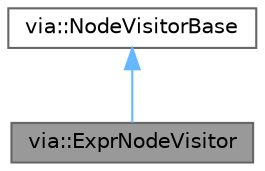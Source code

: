 digraph "via::ExprNodeVisitor"
{
 // LATEX_PDF_SIZE
  bgcolor="transparent";
  edge [fontname=Helvetica,fontsize=10,labelfontname=Helvetica,labelfontsize=10];
  node [fontname=Helvetica,fontsize=10,shape=box,height=0.2,width=0.4];
  Node1 [id="Node000001",label="via::ExprNodeVisitor",height=0.2,width=0.4,color="gray40", fillcolor="grey60", style="filled", fontcolor="black",tooltip="AST visitor for expression nodes only."];
  Node2 -> Node1 [id="edge2_Node000001_Node000002",dir="back",color="steelblue1",style="solid",tooltip=" "];
  Node2 [id="Node000002",label="via::NodeVisitorBase",height=0.2,width=0.4,color="gray40", fillcolor="white", style="filled",URL="$classvia_1_1NodeVisitorBase.html",tooltip="Abstract base class for all AST visitors. Provides virtual visit methods for every AST node type."];
}
